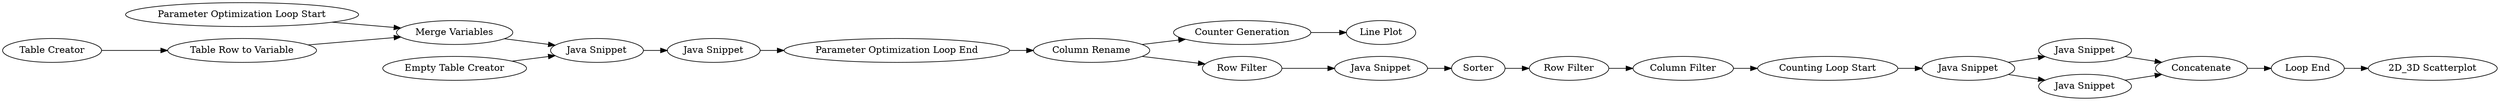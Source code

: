 digraph {
	"-3426066686115904507_42" [label="Counting Loop Start"]
	"-3426066686115904507_6" [label="Parameter Optimization Loop Start"]
	"-3426066686115904507_27" [label="Java Snippet"]
	"-3426066686115904507_36" [label=Concatenate]
	"-3426066686115904507_37" [label="Counter Generation"]
	"-3426066686115904507_30" [label="Java Snippet"]
	"-3426066686115904507_9" [label="Parameter Optimization Loop End"]
	"-3426066686115904507_24" [label="Column Rename"]
	"-3426066686115904507_41" [label="Merge Variables"]
	"-3426066686115904507_31" [label="Column Filter"]
	"-3426066686115904507_43" [label="Loop End"]
	"-3426066686115904507_8" [label="Empty Table Creator"]
	"-3426066686115904507_46" [label="2D_3D Scatterplot"]
	"-3426066686115904507_39" [label="Line Plot"]
	"-3426066686115904507_28" [label=Sorter]
	"-3426066686115904507_23" [label="Row Filter"]
	"-3426066686115904507_40" [label="Table Row to Variable"]
	"-3426066686115904507_2" [label="Java Snippet"]
	"-3426066686115904507_3" [label="Java Snippet"]
	"-3426066686115904507_1" [label="Table Creator"]
	"-3426066686115904507_29" [label="Row Filter"]
	"-3426066686115904507_35" [label="Java Snippet"]
	"-3426066686115904507_34" [label="Java Snippet"]
	"-3426066686115904507_9" -> "-3426066686115904507_24"
	"-3426066686115904507_24" -> "-3426066686115904507_23"
	"-3426066686115904507_41" -> "-3426066686115904507_2"
	"-3426066686115904507_2" -> "-3426066686115904507_3"
	"-3426066686115904507_43" -> "-3426066686115904507_46"
	"-3426066686115904507_27" -> "-3426066686115904507_28"
	"-3426066686115904507_30" -> "-3426066686115904507_36"
	"-3426066686115904507_31" -> "-3426066686115904507_42"
	"-3426066686115904507_1" -> "-3426066686115904507_40"
	"-3426066686115904507_34" -> "-3426066686115904507_30"
	"-3426066686115904507_35" -> "-3426066686115904507_36"
	"-3426066686115904507_36" -> "-3426066686115904507_43"
	"-3426066686115904507_28" -> "-3426066686115904507_29"
	"-3426066686115904507_37" -> "-3426066686115904507_39"
	"-3426066686115904507_8" -> "-3426066686115904507_2"
	"-3426066686115904507_3" -> "-3426066686115904507_9"
	"-3426066686115904507_6" -> "-3426066686115904507_41"
	"-3426066686115904507_40" -> "-3426066686115904507_41"
	"-3426066686115904507_24" -> "-3426066686115904507_37"
	"-3426066686115904507_29" -> "-3426066686115904507_31"
	"-3426066686115904507_42" -> "-3426066686115904507_34"
	"-3426066686115904507_34" -> "-3426066686115904507_35"
	"-3426066686115904507_23" -> "-3426066686115904507_27"
	rankdir=LR
}
